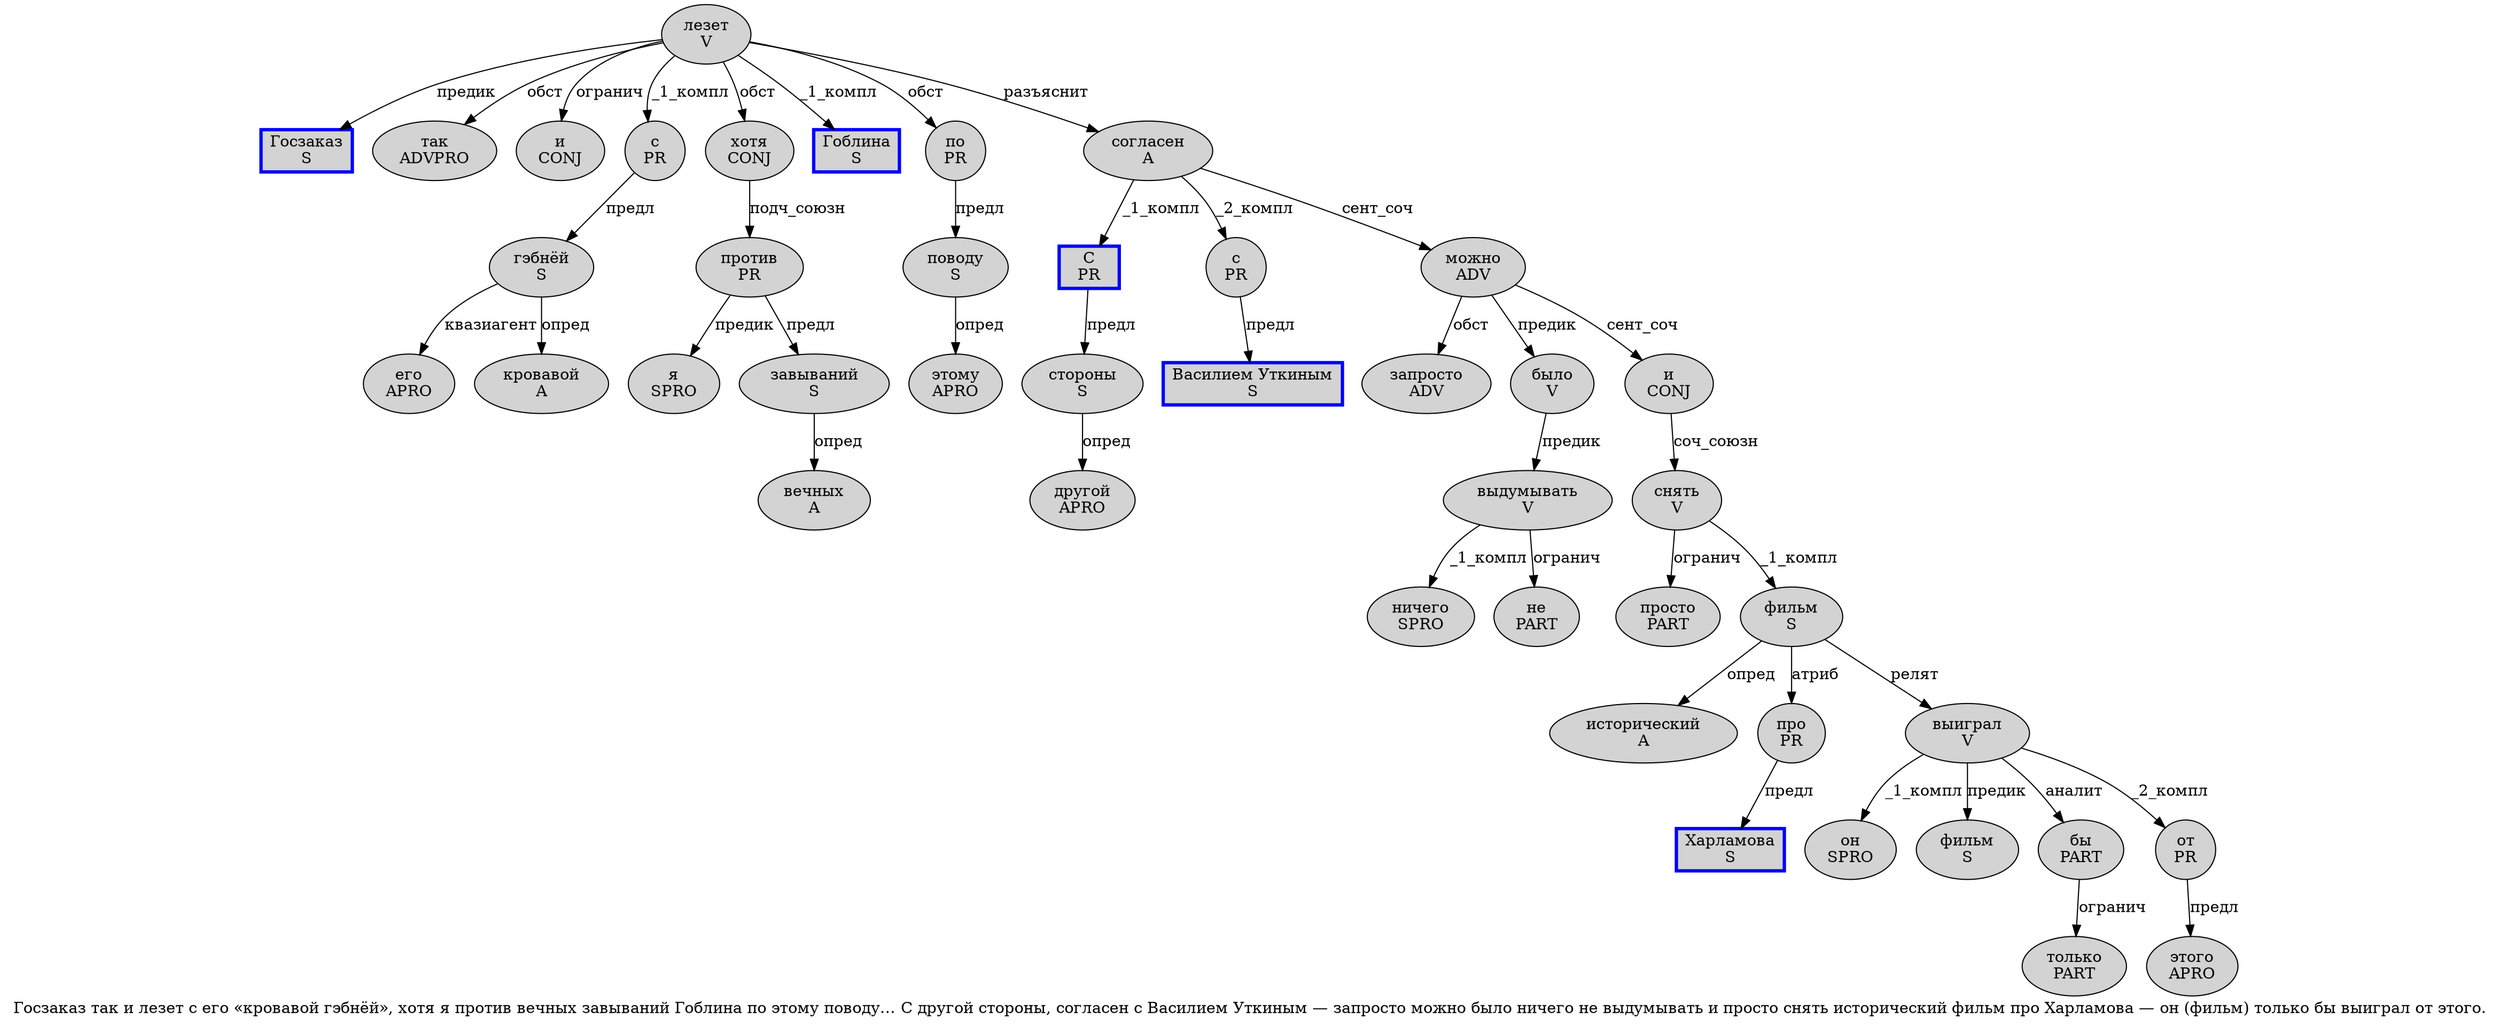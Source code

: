 digraph SENTENCE_3408 {
	graph [label="Госзаказ так и лезет с его «кровавой гэбнёй», хотя я против вечных завываний Гоблина по этому поводу… С другой стороны, согласен с Василием Уткиным — запросто можно было ничего не выдумывать и просто снять исторический фильм про Харламова — он (фильм) только бы выиграл от этого."]
	node [style=filled]
		0 [label="Госзаказ
S" color=blue fillcolor=lightgray penwidth=3 shape=box]
		1 [label="так
ADVPRO" color="" fillcolor=lightgray penwidth=1 shape=ellipse]
		2 [label="и
CONJ" color="" fillcolor=lightgray penwidth=1 shape=ellipse]
		3 [label="лезет
V" color="" fillcolor=lightgray penwidth=1 shape=ellipse]
		4 [label="с
PR" color="" fillcolor=lightgray penwidth=1 shape=ellipse]
		5 [label="его
APRO" color="" fillcolor=lightgray penwidth=1 shape=ellipse]
		7 [label="кровавой
A" color="" fillcolor=lightgray penwidth=1 shape=ellipse]
		8 [label="гэбнёй
S" color="" fillcolor=lightgray penwidth=1 shape=ellipse]
		11 [label="хотя
CONJ" color="" fillcolor=lightgray penwidth=1 shape=ellipse]
		12 [label="я
SPRO" color="" fillcolor=lightgray penwidth=1 shape=ellipse]
		13 [label="против
PR" color="" fillcolor=lightgray penwidth=1 shape=ellipse]
		14 [label="вечных
A" color="" fillcolor=lightgray penwidth=1 shape=ellipse]
		15 [label="завываний
S" color="" fillcolor=lightgray penwidth=1 shape=ellipse]
		16 [label="Гоблина
S" color=blue fillcolor=lightgray penwidth=3 shape=box]
		17 [label="по
PR" color="" fillcolor=lightgray penwidth=1 shape=ellipse]
		18 [label="этому
APRO" color="" fillcolor=lightgray penwidth=1 shape=ellipse]
		19 [label="поводу
S" color="" fillcolor=lightgray penwidth=1 shape=ellipse]
		21 [label="С
PR" color=blue fillcolor=lightgray penwidth=3 shape=box]
		22 [label="другой
APRO" color="" fillcolor=lightgray penwidth=1 shape=ellipse]
		23 [label="стороны
S" color="" fillcolor=lightgray penwidth=1 shape=ellipse]
		25 [label="согласен
A" color="" fillcolor=lightgray penwidth=1 shape=ellipse]
		26 [label="с
PR" color="" fillcolor=lightgray penwidth=1 shape=ellipse]
		27 [label="Василием Уткиным
S" color=blue fillcolor=lightgray penwidth=3 shape=box]
		29 [label="запросто
ADV" color="" fillcolor=lightgray penwidth=1 shape=ellipse]
		30 [label="можно
ADV" color="" fillcolor=lightgray penwidth=1 shape=ellipse]
		31 [label="было
V" color="" fillcolor=lightgray penwidth=1 shape=ellipse]
		32 [label="ничего
SPRO" color="" fillcolor=lightgray penwidth=1 shape=ellipse]
		33 [label="не
PART" color="" fillcolor=lightgray penwidth=1 shape=ellipse]
		34 [label="выдумывать
V" color="" fillcolor=lightgray penwidth=1 shape=ellipse]
		35 [label="и
CONJ" color="" fillcolor=lightgray penwidth=1 shape=ellipse]
		36 [label="просто
PART" color="" fillcolor=lightgray penwidth=1 shape=ellipse]
		37 [label="снять
V" color="" fillcolor=lightgray penwidth=1 shape=ellipse]
		38 [label="исторический
A" color="" fillcolor=lightgray penwidth=1 shape=ellipse]
		39 [label="фильм
S" color="" fillcolor=lightgray penwidth=1 shape=ellipse]
		40 [label="про
PR" color="" fillcolor=lightgray penwidth=1 shape=ellipse]
		41 [label="Харламова
S" color=blue fillcolor=lightgray penwidth=3 shape=box]
		43 [label="он
SPRO" color="" fillcolor=lightgray penwidth=1 shape=ellipse]
		45 [label="фильм
S" color="" fillcolor=lightgray penwidth=1 shape=ellipse]
		47 [label="только
PART" color="" fillcolor=lightgray penwidth=1 shape=ellipse]
		48 [label="бы
PART" color="" fillcolor=lightgray penwidth=1 shape=ellipse]
		49 [label="выиграл
V" color="" fillcolor=lightgray penwidth=1 shape=ellipse]
		50 [label="от
PR" color="" fillcolor=lightgray penwidth=1 shape=ellipse]
		51 [label="этого
APRO" color="" fillcolor=lightgray penwidth=1 shape=ellipse]
			30 -> 29 [label="обст"]
			30 -> 31 [label="предик"]
			30 -> 35 [label="сент_соч"]
			17 -> 19 [label="предл"]
			34 -> 32 [label="_1_компл"]
			34 -> 33 [label="огранич"]
			23 -> 22 [label="опред"]
			21 -> 23 [label="предл"]
			15 -> 14 [label="опред"]
			40 -> 41 [label="предл"]
			26 -> 27 [label="предл"]
			48 -> 47 [label="огранич"]
			37 -> 36 [label="огранич"]
			37 -> 39 [label="_1_компл"]
			49 -> 43 [label="_1_компл"]
			49 -> 45 [label="предик"]
			49 -> 48 [label="аналит"]
			49 -> 50 [label="_2_компл"]
			3 -> 0 [label="предик"]
			3 -> 1 [label="обст"]
			3 -> 2 [label="огранич"]
			3 -> 4 [label="_1_компл"]
			3 -> 11 [label="обст"]
			3 -> 16 [label="_1_компл"]
			3 -> 17 [label="обст"]
			3 -> 25 [label="разъяснит"]
			25 -> 21 [label="_1_компл"]
			25 -> 26 [label="_2_компл"]
			25 -> 30 [label="сент_соч"]
			8 -> 5 [label="квазиагент"]
			8 -> 7 [label="опред"]
			50 -> 51 [label="предл"]
			39 -> 38 [label="опред"]
			39 -> 40 [label="атриб"]
			39 -> 49 [label="релят"]
			11 -> 13 [label="подч_союзн"]
			13 -> 12 [label="предик"]
			13 -> 15 [label="предл"]
			4 -> 8 [label="предл"]
			31 -> 34 [label="предик"]
			35 -> 37 [label="соч_союзн"]
			19 -> 18 [label="опред"]
}